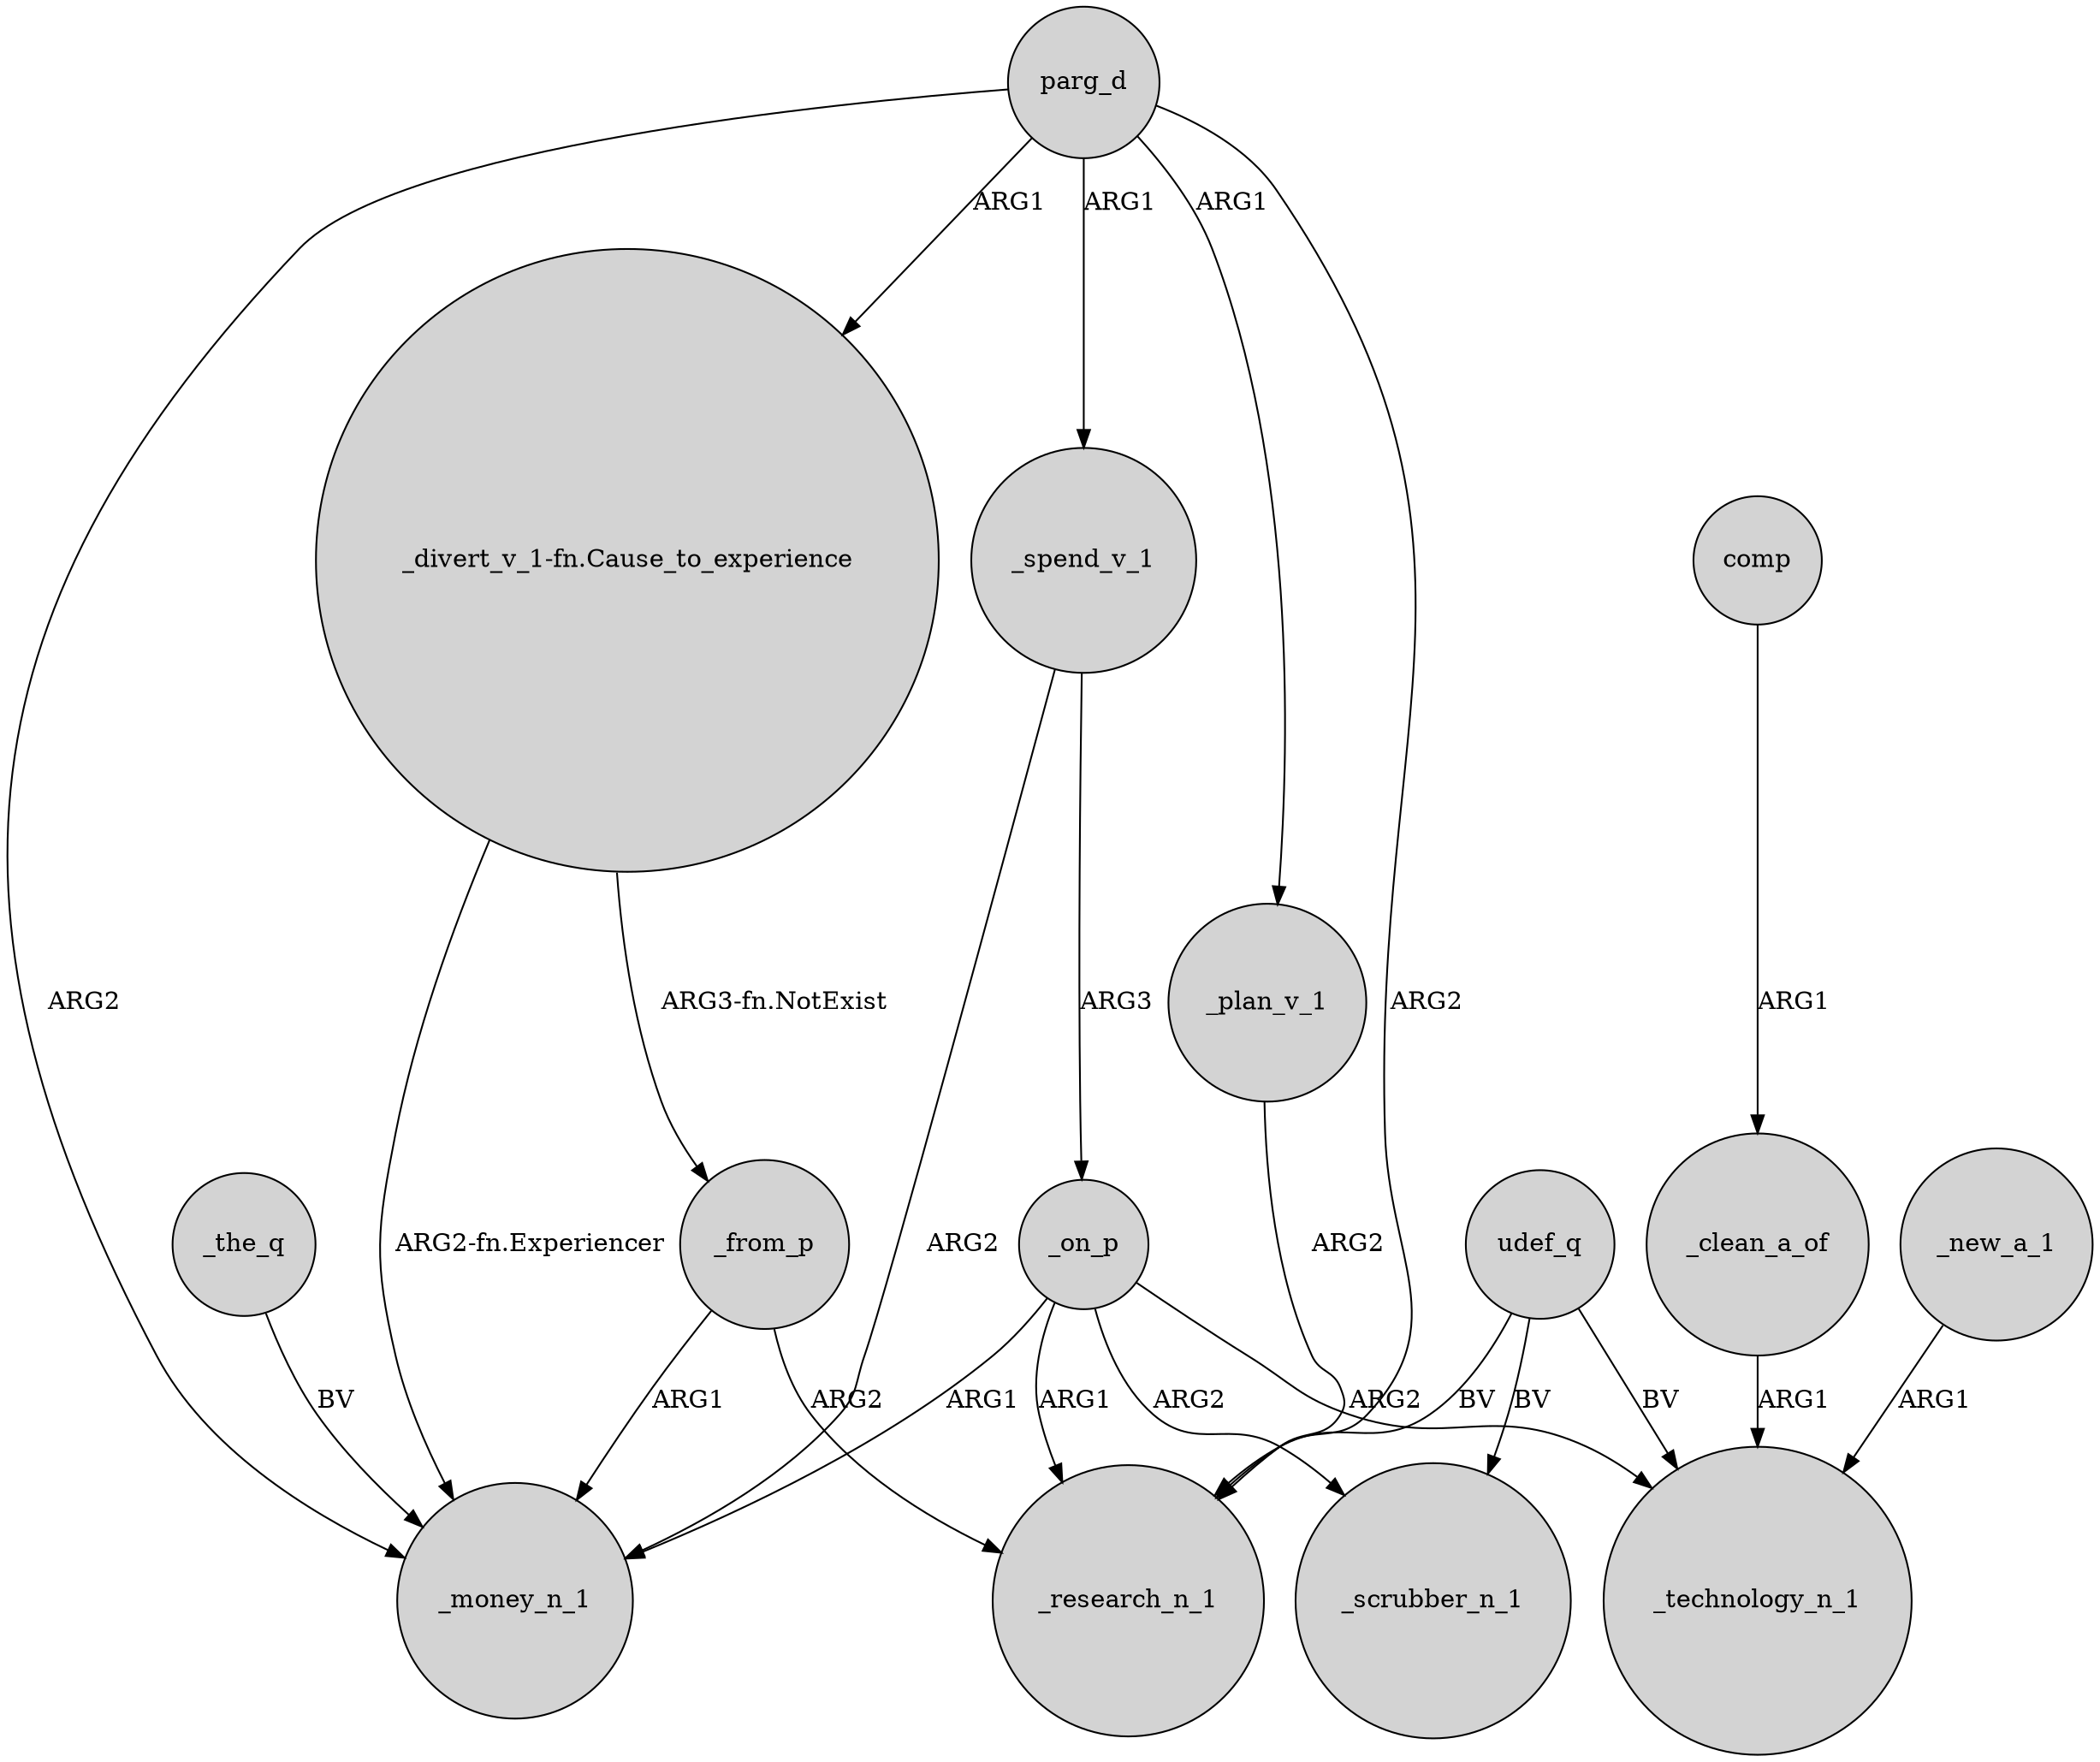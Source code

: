 digraph {
	node [shape=circle style=filled]
	_spend_v_1 -> _money_n_1 [label=ARG2]
	_the_q -> _money_n_1 [label=BV]
	comp -> _clean_a_of [label=ARG1]
	_clean_a_of -> _technology_n_1 [label=ARG1]
	parg_d -> _plan_v_1 [label=ARG1]
	udef_q -> _research_n_1 [label=BV]
	_new_a_1 -> _technology_n_1 [label=ARG1]
	"_divert_v_1-fn.Cause_to_experience" -> _money_n_1 [label="ARG2-fn.Experiencer"]
	_on_p -> _scrubber_n_1 [label=ARG2]
	_on_p -> _money_n_1 [label=ARG1]
	_on_p -> _technology_n_1 [label=ARG2]
	parg_d -> _money_n_1 [label=ARG2]
	_plan_v_1 -> _research_n_1 [label=ARG2]
	"_divert_v_1-fn.Cause_to_experience" -> _from_p [label="ARG3-fn.NotExist"]
	_from_p -> _money_n_1 [label=ARG1]
	_from_p -> _research_n_1 [label=ARG2]
	udef_q -> _scrubber_n_1 [label=BV]
	udef_q -> _technology_n_1 [label=BV]
	parg_d -> _spend_v_1 [label=ARG1]
	parg_d -> "_divert_v_1-fn.Cause_to_experience" [label=ARG1]
	_on_p -> _research_n_1 [label=ARG1]
	parg_d -> _research_n_1 [label=ARG2]
	_spend_v_1 -> _on_p [label=ARG3]
}
